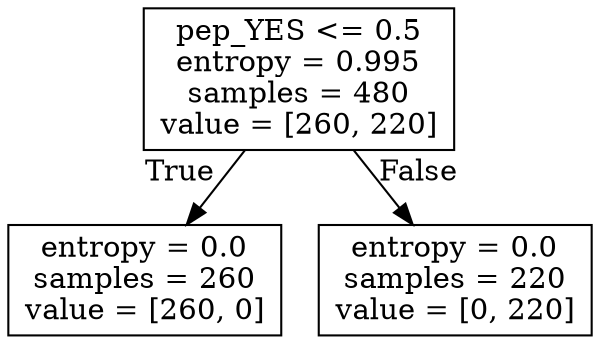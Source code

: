 digraph Tree {
node [shape=box] ;
0 [label="pep_YES <= 0.5\nentropy = 0.995\nsamples = 480\nvalue = [260, 220]"] ;
1 [label="entropy = 0.0\nsamples = 260\nvalue = [260, 0]"] ;
0 -> 1 [labeldistance=2.5, labelangle=45, headlabel="True"] ;
2 [label="entropy = 0.0\nsamples = 220\nvalue = [0, 220]"] ;
0 -> 2 [labeldistance=2.5, labelangle=-45, headlabel="False"] ;
}